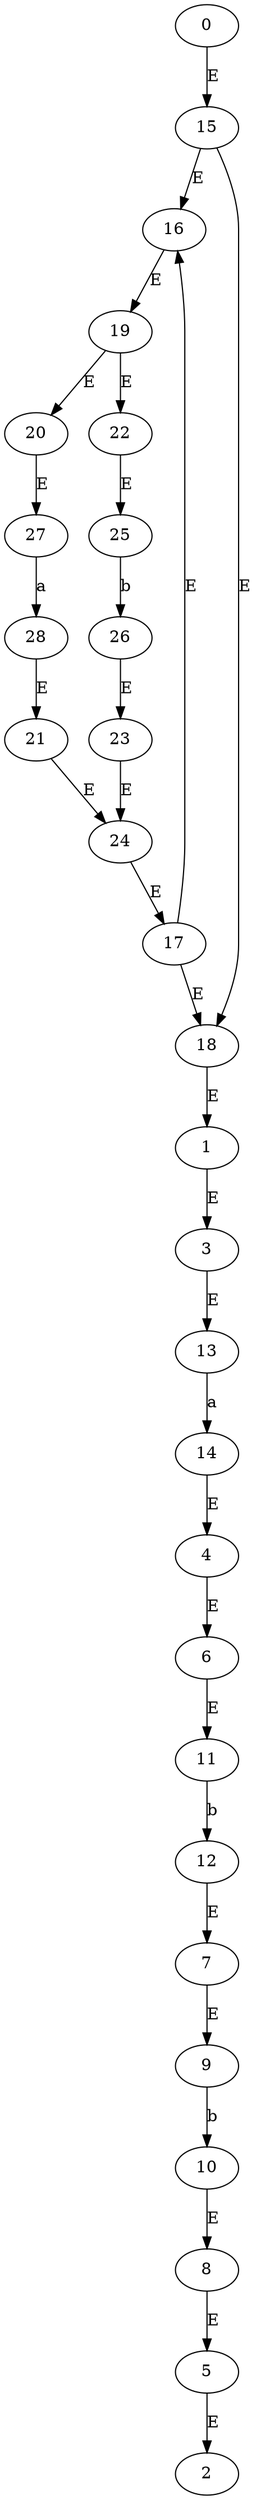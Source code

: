 digraph G {
0 -> 15[label="E"]
1 -> 3[label="E"]
3 -> 13[label="E"]
4 -> 6[label="E"]
5 -> 2[label="E"]
6 -> 11[label="E"]
7 -> 9[label="E"]
8 -> 5[label="E"]
9 -> 10[label="b"]
10 -> 8[label="E"]
11 -> 12[label="b"]
12 -> 7[label="E"]
13 -> 14[label="a"]
14 -> 4[label="E"]
15 -> 16[label="E"]
15 -> 18[label="E"]
16 -> 19[label="E"]
17 -> 16[label="E"]
17 -> 18[label="E"]
18 -> 1[label="E"]
19 -> 20[label="E"]
19 -> 22[label="E"]
20 -> 27[label="E"]
21 -> 24[label="E"]
22 -> 25[label="E"]
23 -> 24[label="E"]
24 -> 17[label="E"]
25 -> 26[label="b"]
26 -> 23[label="E"]
27 -> 28[label="a"]
28 -> 21[label="E"]
}